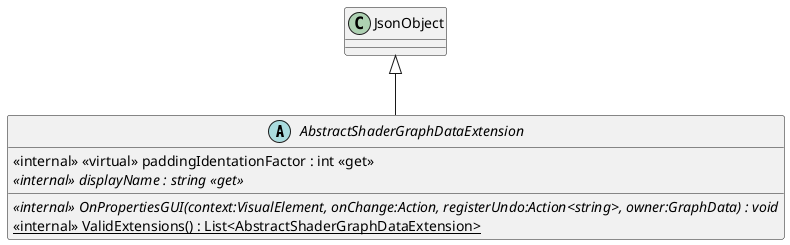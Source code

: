 @startuml
abstract class AbstractShaderGraphDataExtension {
    <<internal>> <<virtual>> paddingIdentationFactor : int <<get>>
    <<internal>> {abstract} displayName : string <<get>>
    <<internal>> {abstract} OnPropertiesGUI(context:VisualElement, onChange:Action, registerUndo:Action<string>, owner:GraphData) : void
    <<internal>> {static} ValidExtensions() : List<AbstractShaderGraphDataExtension>
}
JsonObject <|-- AbstractShaderGraphDataExtension
@enduml
